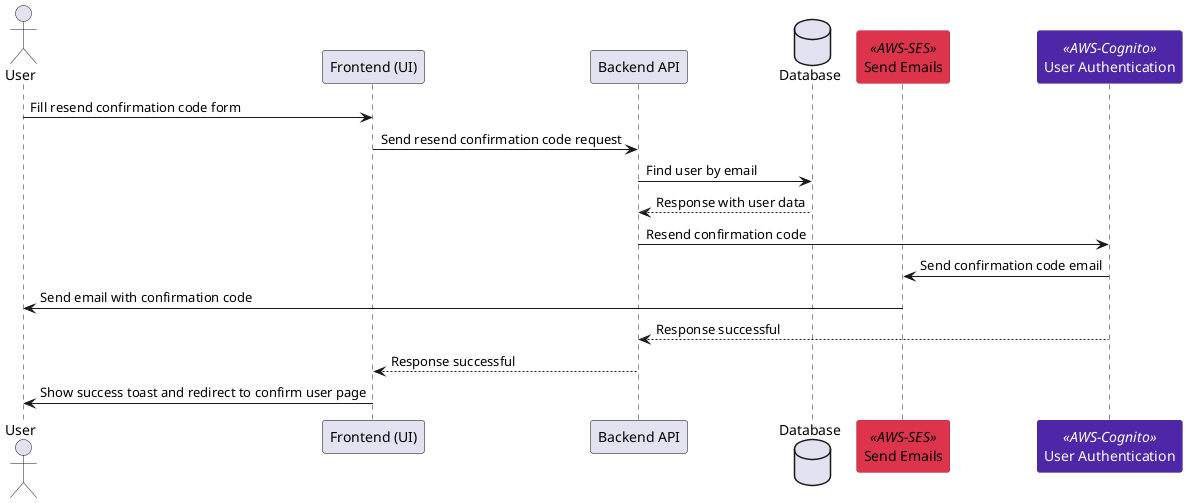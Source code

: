 @startuml

skinparam participant {
    FontColor black
    BorderColor black
}

skinparam participant {
    BackgroundColor<<AWS-SES>> #DD344C
    BorderColor<<AWS-SES>> #A61C35
    FontColor<<AWS-SES>> black
}

skinparam participant {
    BackgroundColor<<AWS-Cognito>> #4D27A8
    BorderColor<<AWS-Cognito>> #341D78
    FontColor<<AWS-Cognito>> white
}

actor User

participant "Frontend (UI)" as UI
participant "Backend API" as API
database "Database" as DB

participant "Send Emails" as SES <<AWS-SES>>
participant "User Authentication" as Cognito <<AWS-Cognito>>

User -> UI : Fill resend confirmation code form
UI -> API : Send resend confirmation code request

API -> DB : Find user by email
DB --> API : Response with user data

API -> Cognito : Resend confirmation code
Cognito -> SES : Send confirmation code email
SES -> User : Send email with confirmation code
Cognito --> API : Response successful

API --> UI : Response successful
UI -> User : Show success toast and redirect to confirm user page

@enduml
